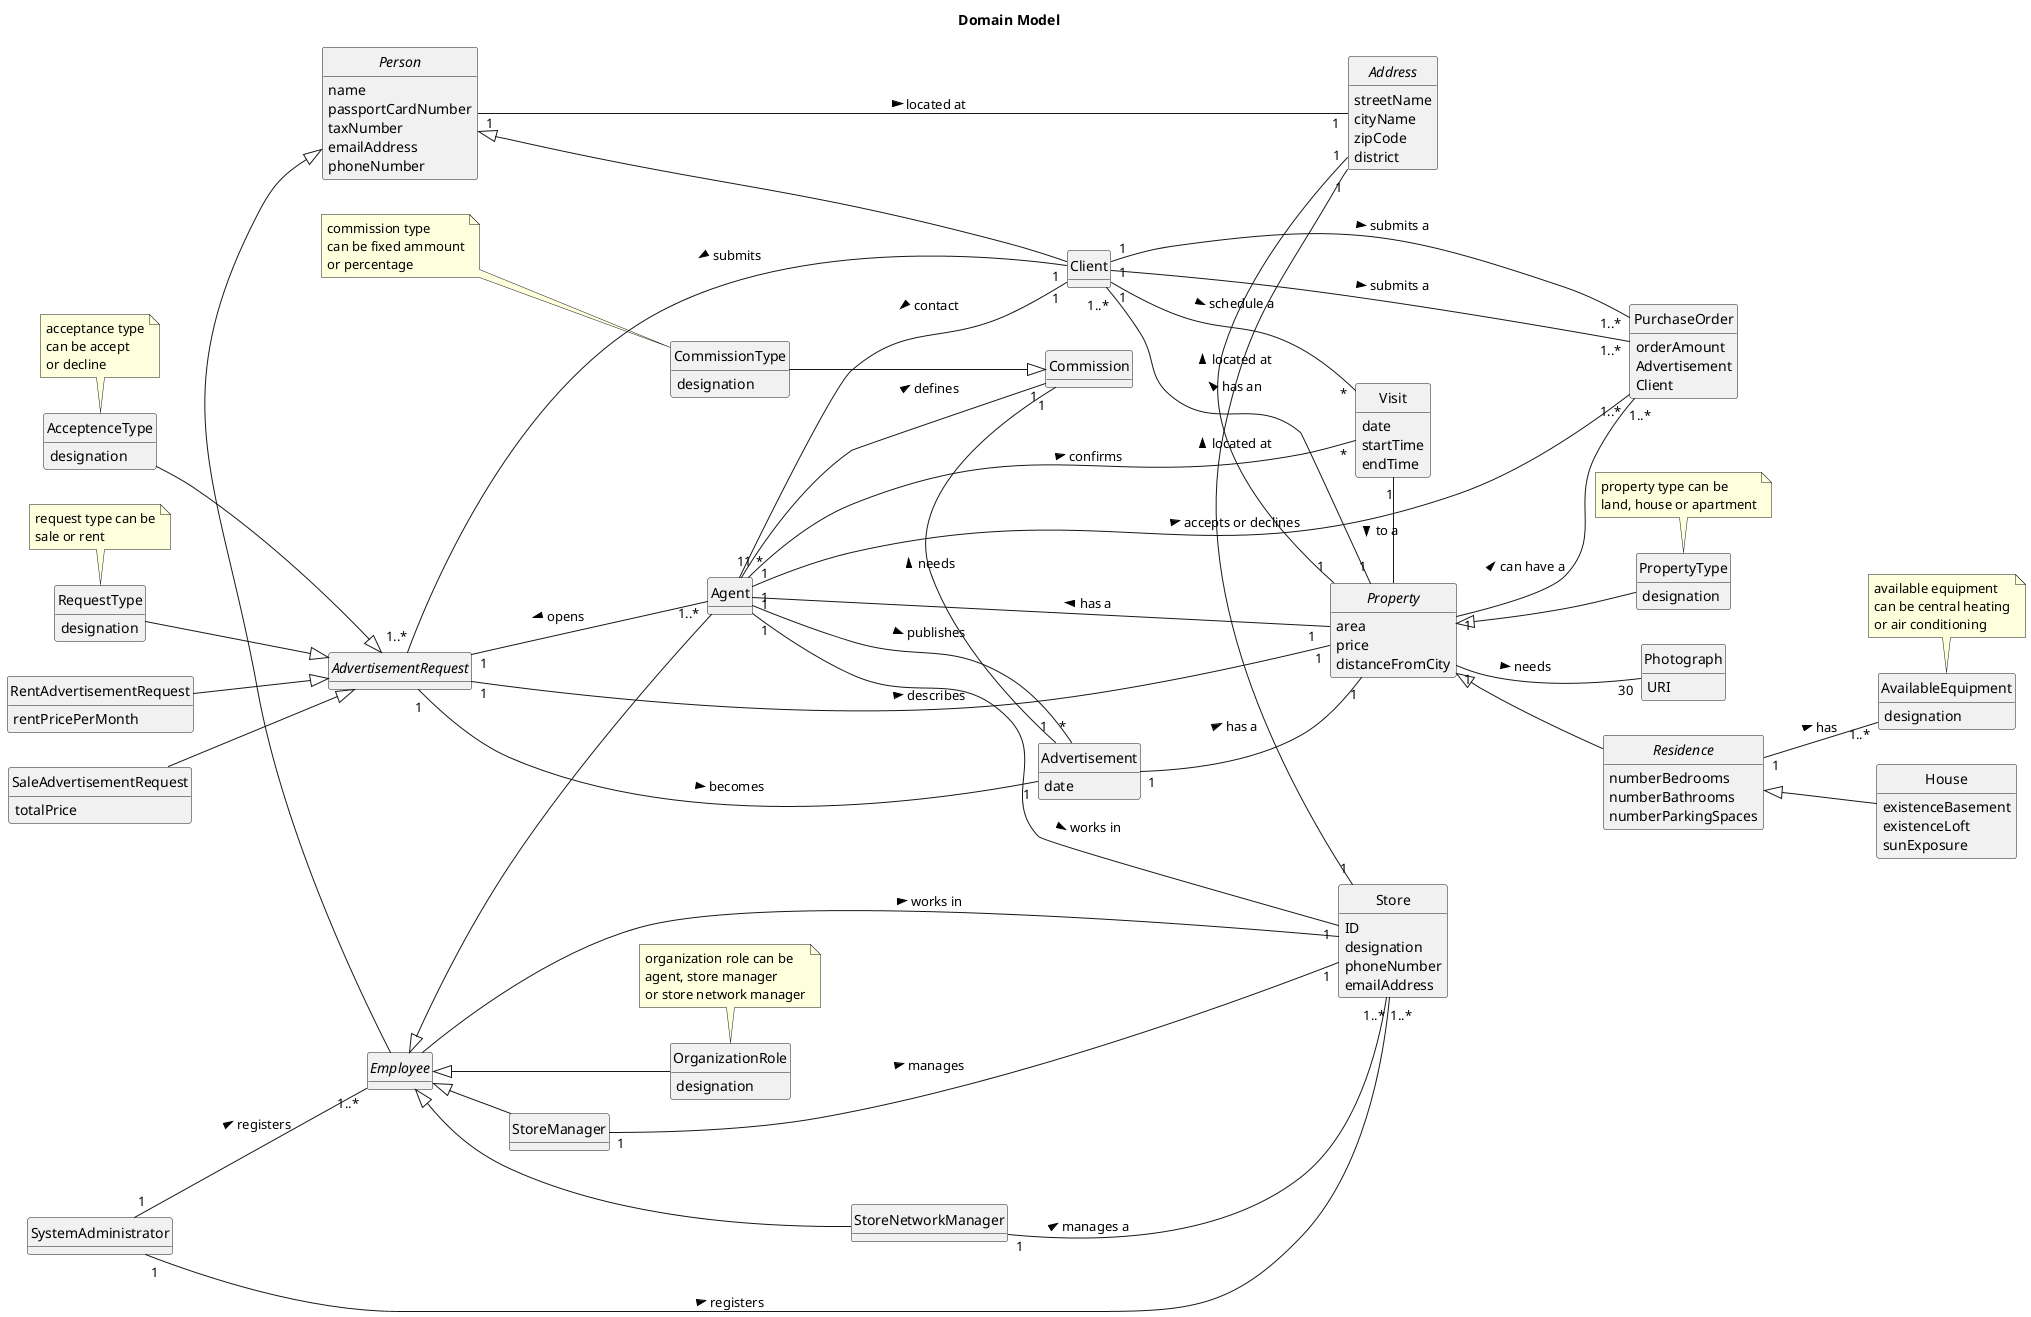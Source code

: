 @startuml
'skinparam monochrome true
skinparam packageStyle rectangle
skinparam shadowing false
skinparam linetype line
left to right direction
skinparam classAttributeIconSize 0
hide circle
hide methods

title Domain Model

class Agent {
}

class Advertisement {
    date
}

class Commission {

}

class CommissionType {
    designation
}

note left of CommissionType
    commission type
    can be fixed ammount
    or percentage
end note

abstract class Employee {
}

class OrganizationRole {
    designation
}

note top of OrganizationRole
    organization role can be
    agent, store manager
    or store network manager
end note

class Client {
}

abstract class Property {
    area
    price
    distanceFromCity
}

class PropertyType {
    designation
}

note top of PropertyType
    property type can be
    land, house or apartment
end note

class Photograph {
    URI
}

abstract class Residence {
    numberBedrooms
    numberBathrooms
    numberParkingSpaces
}

abstract class Address {
    streetName
    cityName
    zipCode
    district
}

class House {
    existenceBasement
    existenceLoft
    sunExposure
}

abstract class Person {
     name
     passportCardNumber
     taxNumber
     emailAddress
     phoneNumber
}

class Store {
    ID
    designation
    phoneNumber
    emailAddress
}

class "StoreNetworkManager" as NetworkManager {

}

class "StoreManager" as Manager {

}

class "SystemAdministrator" as Administrator {
}

abstract class AdvertisementRequest {
}

class AcceptenceType{
    designation
}

note top of AcceptenceType
    acceptance type
    can be accept
    or decline
end note

class RequestType{
    designation
}

note top of RequestType
    request type can be
    sale or rent
end note

class SaleAdvertisementRequest {
    totalPrice
}

class RentAdvertisementRequest {
    rentPricePerMonth
}

class AvailableEquipment {
    designation
}

note top of AvailableEquipment
    available equipment
    can be central heating
    or air conditioning
end note

class PurchaseOrder {
    orderAmount
    Advertisement
    Client
}

class Visit {
    date
    startTime
    endTime
}


Manager "1" - "1" Store : manages >

NetworkManager "1 " -down "1..*" Store : manages a >

Property "1" -- "1..*" PurchaseOrder : can have a >
Property "1  " -- "1" Agent : has a >
Property "1" - "1" Address : located at >
Property <|-- Residence
Property <|-- PropertyType
Property "1" -- "30" Photograph : needs >

Client "1" -- "1..*" PurchaseOrder : submits a >
Client "1..*" -- "1" Property : has an <
Client "1" -- "1..*" PurchaseOrder : submits a >
Client "1" -- "*" Visit : schedule a >

Store "1" -left "1" Address : located at >

Person "1" - "1" Address : located at  >

Administrator "1" -- "1..*" Employee: registers >
Employee <|- Manager
Employee <|-- NetworkManager

Employee <|-down- Agent
Employee <|-- OrganizationRole
Employee -- Store : works in >

Agent "1" -- "1..*" PurchaseOrder : accepts or declines >
Agent "1" - "1" Store : works in >
Agent "1" -- "1" Commission : defines >
Agent "1" -- "1" Client : contact <
Agent "*" -- "*" Visit : confirms >

Advertisement "*" -left "1" Agent : publishes <
Advertisement "1" -up "1" Commission : needs >
Advertisement "1" -- "1" Property : has a >

Residence "1" -- "1..*" AvailableEquipment : has >
Residence <|-- House

Person <|-down Client
Person <|-down Employee

Administrator "1" -- "1..*" Store : registers  >

AdvertisementRequest "1..*" -- "1" Client : submits <
AdvertisementRequest "1" -- "1" Property : describes >
AdvertisementRequest "1" -- "1..*" Agent : opens <
AdvertisementRequest "1" -- "1" Advertisement : becomes >
AcceptenceType --|> AdvertisementRequest
AdvertisementRequest <|-up- SaleAdvertisementRequest
AdvertisementRequest <|-up- RentAdvertisementRequest
RequestType --|> AdvertisementRequest

CommissionType --|> Commission

Visit "1" - Property : to a >
@enduml